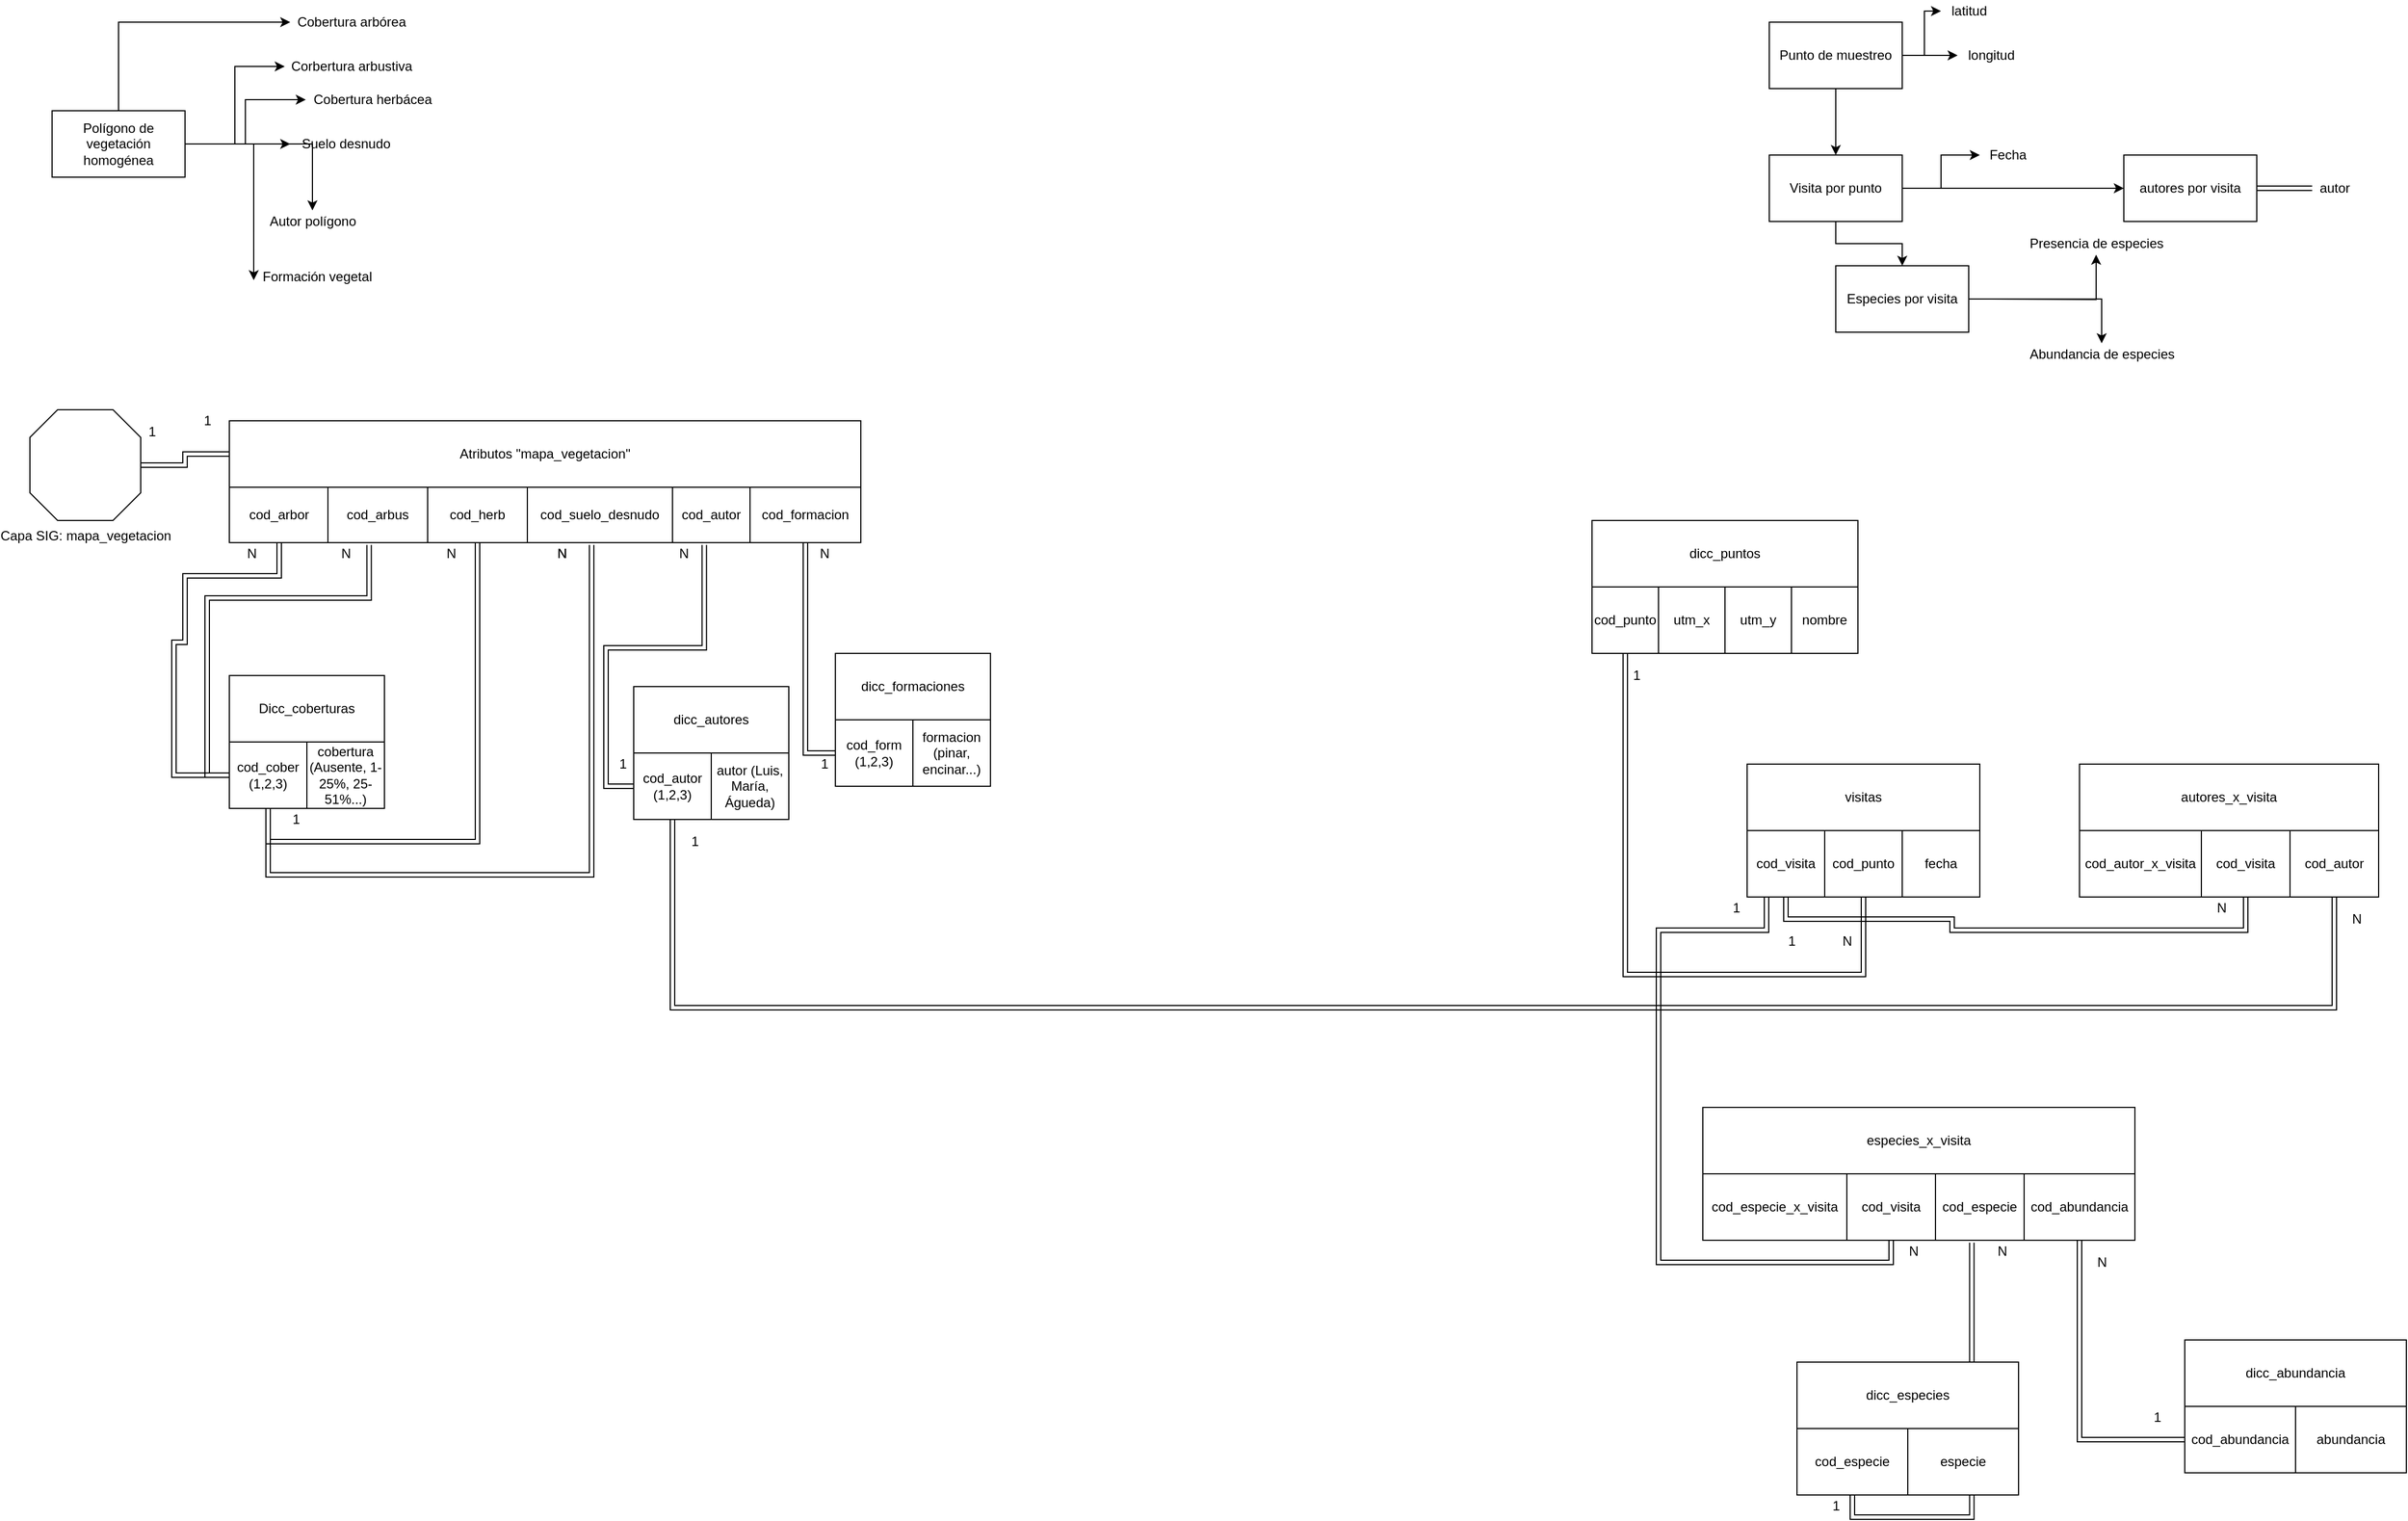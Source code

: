 <mxfile version="14.4.3" type="device"><diagram id="N5EQB-VPRnumfGSxTrIk" name="Page-1"><mxGraphModel dx="908" dy="517" grid="1" gridSize="10" guides="1" tooltips="1" connect="1" arrows="1" fold="1" page="1" pageScale="1" pageWidth="827" pageHeight="1169" math="0" shadow="0"><root><mxCell id="0"/><mxCell id="1" parent="0"/><mxCell id="sU05tVFBGUQ4h6sMQ9FP-8" style="edgeStyle=orthogonalEdgeStyle;rounded=0;orthogonalLoop=1;jettySize=auto;html=1;" edge="1" parent="1" source="sU05tVFBGUQ4h6sMQ9FP-1" target="sU05tVFBGUQ4h6sMQ9FP-7"><mxGeometry relative="1" as="geometry"/></mxCell><mxCell id="sU05tVFBGUQ4h6sMQ9FP-9" style="edgeStyle=orthogonalEdgeStyle;rounded=0;orthogonalLoop=1;jettySize=auto;html=1;entryX=-0.018;entryY=0.65;entryDx=0;entryDy=0;entryPerimeter=0;" edge="1" parent="1" source="sU05tVFBGUQ4h6sMQ9FP-1" target="sU05tVFBGUQ4h6sMQ9FP-6"><mxGeometry relative="1" as="geometry"/></mxCell><mxCell id="sU05tVFBGUQ4h6sMQ9FP-10" style="edgeStyle=orthogonalEdgeStyle;rounded=0;orthogonalLoop=1;jettySize=auto;html=1;" edge="1" parent="1" source="sU05tVFBGUQ4h6sMQ9FP-1" target="sU05tVFBGUQ4h6sMQ9FP-5"><mxGeometry relative="1" as="geometry"/></mxCell><mxCell id="sU05tVFBGUQ4h6sMQ9FP-11" style="edgeStyle=orthogonalEdgeStyle;rounded=0;orthogonalLoop=1;jettySize=auto;html=1;" edge="1" parent="1" source="sU05tVFBGUQ4h6sMQ9FP-1" target="sU05tVFBGUQ4h6sMQ9FP-4"><mxGeometry relative="1" as="geometry"/></mxCell><mxCell id="sU05tVFBGUQ4h6sMQ9FP-12" style="edgeStyle=orthogonalEdgeStyle;rounded=0;orthogonalLoop=1;jettySize=auto;html=1;entryX=0;entryY=0.5;entryDx=0;entryDy=0;entryPerimeter=0;" edge="1" parent="1" source="sU05tVFBGUQ4h6sMQ9FP-1" target="sU05tVFBGUQ4h6sMQ9FP-3"><mxGeometry relative="1" as="geometry"/></mxCell><mxCell id="sU05tVFBGUQ4h6sMQ9FP-13" style="edgeStyle=orthogonalEdgeStyle;rounded=0;orthogonalLoop=1;jettySize=auto;html=1;" edge="1" parent="1" source="sU05tVFBGUQ4h6sMQ9FP-1" target="sU05tVFBGUQ4h6sMQ9FP-2"><mxGeometry relative="1" as="geometry"><Array as="points"><mxPoint x="180" y="30"/></Array></mxGeometry></mxCell><mxCell id="sU05tVFBGUQ4h6sMQ9FP-1" value="Polígono de vegetación homogénea" style="whiteSpace=wrap;html=1;" vertex="1" parent="1"><mxGeometry x="120" y="110" width="120" height="60" as="geometry"/></mxCell><mxCell id="sU05tVFBGUQ4h6sMQ9FP-2" value="Cobertura arbórea" style="text;html=1;align=center;verticalAlign=middle;resizable=0;points=[];autosize=1;" vertex="1" parent="1"><mxGeometry x="335" y="20" width="110" height="20" as="geometry"/></mxCell><mxCell id="sU05tVFBGUQ4h6sMQ9FP-3" value="Corbertura arbustiva" style="text;html=1;align=center;verticalAlign=middle;resizable=0;points=[];autosize=1;" vertex="1" parent="1"><mxGeometry x="330" y="60" width="120" height="20" as="geometry"/></mxCell><mxCell id="sU05tVFBGUQ4h6sMQ9FP-4" value="Cobertura herbácea" style="text;html=1;align=center;verticalAlign=middle;resizable=0;points=[];autosize=1;" vertex="1" parent="1"><mxGeometry x="349" y="90" width="120" height="20" as="geometry"/></mxCell><mxCell id="sU05tVFBGUQ4h6sMQ9FP-5" value="Suelo desnudo" style="text;html=1;align=center;verticalAlign=middle;resizable=0;points=[];autosize=1;" vertex="1" parent="1"><mxGeometry x="335" y="130" width="100" height="20" as="geometry"/></mxCell><mxCell id="sU05tVFBGUQ4h6sMQ9FP-6" value="Formación vegetal" style="text;html=1;align=center;verticalAlign=middle;resizable=0;points=[];autosize=1;" vertex="1" parent="1"><mxGeometry x="304" y="250" width="110" height="20" as="geometry"/></mxCell><mxCell id="sU05tVFBGUQ4h6sMQ9FP-7" value="Autor polígono" style="text;html=1;align=center;verticalAlign=middle;resizable=0;points=[];autosize=1;" vertex="1" parent="1"><mxGeometry x="310" y="200" width="90" height="20" as="geometry"/></mxCell><mxCell id="sU05tVFBGUQ4h6sMQ9FP-26" style="edgeStyle=orthogonalEdgeStyle;rounded=0;orthogonalLoop=1;jettySize=auto;html=1;" edge="1" parent="1" source="sU05tVFBGUQ4h6sMQ9FP-14" target="sU05tVFBGUQ4h6sMQ9FP-15"><mxGeometry relative="1" as="geometry"/></mxCell><mxCell id="sU05tVFBGUQ4h6sMQ9FP-30" style="edgeStyle=orthogonalEdgeStyle;rounded=0;orthogonalLoop=1;jettySize=auto;html=1;" edge="1" parent="1" source="sU05tVFBGUQ4h6sMQ9FP-14" target="sU05tVFBGUQ4h6sMQ9FP-29"><mxGeometry relative="1" as="geometry"/></mxCell><mxCell id="sU05tVFBGUQ4h6sMQ9FP-31" style="edgeStyle=orthogonalEdgeStyle;rounded=0;orthogonalLoop=1;jettySize=auto;html=1;" edge="1" parent="1" source="sU05tVFBGUQ4h6sMQ9FP-14" target="sU05tVFBGUQ4h6sMQ9FP-27"><mxGeometry relative="1" as="geometry"/></mxCell><mxCell id="sU05tVFBGUQ4h6sMQ9FP-14" value="Punto de muestreo" style="whiteSpace=wrap;html=1;" vertex="1" parent="1"><mxGeometry x="1670" y="30" width="120" height="60" as="geometry"/></mxCell><mxCell id="sU05tVFBGUQ4h6sMQ9FP-21" style="edgeStyle=orthogonalEdgeStyle;rounded=0;orthogonalLoop=1;jettySize=auto;html=1;" edge="1" parent="1" source="sU05tVFBGUQ4h6sMQ9FP-15" target="sU05tVFBGUQ4h6sMQ9FP-20"><mxGeometry relative="1" as="geometry"/></mxCell><mxCell id="sU05tVFBGUQ4h6sMQ9FP-23" style="edgeStyle=orthogonalEdgeStyle;rounded=0;orthogonalLoop=1;jettySize=auto;html=1;entryX=0.5;entryY=0;entryDx=0;entryDy=0;" edge="1" parent="1" source="sU05tVFBGUQ4h6sMQ9FP-15" target="sU05tVFBGUQ4h6sMQ9FP-22"><mxGeometry relative="1" as="geometry"/></mxCell><mxCell id="sU05tVFBGUQ4h6sMQ9FP-33" style="edgeStyle=orthogonalEdgeStyle;rounded=0;orthogonalLoop=1;jettySize=auto;html=1;entryX=0;entryY=0.5;entryDx=0;entryDy=0;" edge="1" parent="1" source="sU05tVFBGUQ4h6sMQ9FP-15" target="sU05tVFBGUQ4h6sMQ9FP-145"><mxGeometry relative="1" as="geometry"><mxPoint x="1835" y="190" as="targetPoint"/></mxGeometry></mxCell><mxCell id="sU05tVFBGUQ4h6sMQ9FP-15" value="Visita por punto" style="whiteSpace=wrap;html=1;" vertex="1" parent="1"><mxGeometry x="1670" y="150" width="120" height="60" as="geometry"/></mxCell><mxCell id="sU05tVFBGUQ4h6sMQ9FP-20" value="Fecha" style="text;html=1;align=center;verticalAlign=middle;resizable=0;points=[];autosize=1;" vertex="1" parent="1"><mxGeometry x="1860" y="140" width="50" height="20" as="geometry"/></mxCell><mxCell id="sU05tVFBGUQ4h6sMQ9FP-22" value="Especies por visita" style="whiteSpace=wrap;html=1;" vertex="1" parent="1"><mxGeometry x="1730" y="250" width="120" height="60" as="geometry"/></mxCell><mxCell id="sU05tVFBGUQ4h6sMQ9FP-27" value="latitud" style="text;html=1;align=center;verticalAlign=middle;resizable=0;points=[];autosize=1;" vertex="1" parent="1"><mxGeometry x="1825" y="10" width="50" height="20" as="geometry"/></mxCell><mxCell id="sU05tVFBGUQ4h6sMQ9FP-29" value="longitud" style="text;html=1;align=center;verticalAlign=middle;resizable=0;points=[];autosize=1;" vertex="1" parent="1"><mxGeometry x="1840" y="50" width="60" height="20" as="geometry"/></mxCell><mxCell id="sU05tVFBGUQ4h6sMQ9FP-90" style="edgeStyle=orthogonalEdgeStyle;rounded=0;orthogonalLoop=1;jettySize=auto;html=1;shape=link;" edge="1" parent="1" source="sU05tVFBGUQ4h6sMQ9FP-34" target="sU05tVFBGUQ4h6sMQ9FP-81"><mxGeometry relative="1" as="geometry"/></mxCell><mxCell id="sU05tVFBGUQ4h6sMQ9FP-34" value="Capa SIG: mapa_vegetacion" style="verticalLabelPosition=bottom;verticalAlign=top;html=1;shape=mxgraph.basic.polygon;polyCoords=[[0.25,0],[0.75,0],[1,0.25],[1,0.75],[0.75,1],[0.25,1],[0,0.75],[0,0.25]];polyline=0;" vertex="1" parent="1"><mxGeometry x="100" y="380" width="100" height="100" as="geometry"/></mxCell><mxCell id="sU05tVFBGUQ4h6sMQ9FP-81" value="Atributos &quot;mapa_vegetacion&quot;" style="rounded=0;whiteSpace=wrap;html=1;" vertex="1" parent="1"><mxGeometry x="280" y="390" width="570" height="60" as="geometry"/></mxCell><mxCell id="sU05tVFBGUQ4h6sMQ9FP-84" value="cod_arbor" style="rounded=0;whiteSpace=wrap;html=1;" vertex="1" parent="1"><mxGeometry x="280" y="450" width="90" height="50" as="geometry"/></mxCell><mxCell id="sU05tVFBGUQ4h6sMQ9FP-85" value="cod_arbus" style="rounded=0;whiteSpace=wrap;html=1;" vertex="1" parent="1"><mxGeometry x="369" y="450" width="90" height="50" as="geometry"/></mxCell><mxCell id="sU05tVFBGUQ4h6sMQ9FP-86" value="cod_herb" style="rounded=0;whiteSpace=wrap;html=1;" vertex="1" parent="1"><mxGeometry x="459" y="450" width="90" height="50" as="geometry"/></mxCell><mxCell id="sU05tVFBGUQ4h6sMQ9FP-87" value="cod_suelo_desnudo" style="rounded=0;whiteSpace=wrap;html=1;" vertex="1" parent="1"><mxGeometry x="549" y="450" width="131" height="50" as="geometry"/></mxCell><mxCell id="sU05tVFBGUQ4h6sMQ9FP-88" value="cod_autor" style="rounded=0;whiteSpace=wrap;html=1;" vertex="1" parent="1"><mxGeometry x="680" y="450" width="70" height="50" as="geometry"/></mxCell><mxCell id="sU05tVFBGUQ4h6sMQ9FP-89" value="cod_formacion" style="rounded=0;whiteSpace=wrap;html=1;" vertex="1" parent="1"><mxGeometry x="750" y="450" width="100" height="50" as="geometry"/></mxCell><mxCell id="sU05tVFBGUQ4h6sMQ9FP-91" value="1" style="text;html=1;align=center;verticalAlign=middle;resizable=0;points=[];autosize=1;" vertex="1" parent="1"><mxGeometry x="200" y="390" width="20" height="20" as="geometry"/></mxCell><mxCell id="sU05tVFBGUQ4h6sMQ9FP-92" value="1" style="text;html=1;align=center;verticalAlign=middle;resizable=0;points=[];autosize=1;" vertex="1" parent="1"><mxGeometry x="250" y="380" width="20" height="20" as="geometry"/></mxCell><mxCell id="sU05tVFBGUQ4h6sMQ9FP-93" value="Dicc_coberturas" style="whiteSpace=wrap;html=1;" vertex="1" parent="1"><mxGeometry x="280" y="620" width="140" height="60" as="geometry"/></mxCell><mxCell id="sU05tVFBGUQ4h6sMQ9FP-96" style="edgeStyle=orthogonalEdgeStyle;shape=link;rounded=0;orthogonalLoop=1;jettySize=auto;html=1;entryX=0.5;entryY=1;entryDx=0;entryDy=0;" edge="1" parent="1" source="sU05tVFBGUQ4h6sMQ9FP-94" target="sU05tVFBGUQ4h6sMQ9FP-84"><mxGeometry relative="1" as="geometry"><Array as="points"><mxPoint x="230" y="710"/><mxPoint x="230" y="590"/><mxPoint x="240" y="590"/><mxPoint x="240" y="530"/><mxPoint x="325" y="530"/></Array></mxGeometry></mxCell><mxCell id="sU05tVFBGUQ4h6sMQ9FP-97" style="edgeStyle=orthogonalEdgeStyle;shape=link;rounded=0;orthogonalLoop=1;jettySize=auto;html=1;entryX=0.413;entryY=1.043;entryDx=0;entryDy=0;entryPerimeter=0;" edge="1" parent="1" source="sU05tVFBGUQ4h6sMQ9FP-94" target="sU05tVFBGUQ4h6sMQ9FP-85"><mxGeometry relative="1" as="geometry"><Array as="points"><mxPoint x="260" y="710"/><mxPoint x="260" y="550"/><mxPoint x="406" y="550"/></Array></mxGeometry></mxCell><mxCell id="sU05tVFBGUQ4h6sMQ9FP-98" style="edgeStyle=orthogonalEdgeStyle;shape=link;rounded=0;orthogonalLoop=1;jettySize=auto;html=1;entryX=0.5;entryY=1;entryDx=0;entryDy=0;" edge="1" parent="1" source="sU05tVFBGUQ4h6sMQ9FP-94" target="sU05tVFBGUQ4h6sMQ9FP-86"><mxGeometry relative="1" as="geometry"><Array as="points"><mxPoint x="315" y="770"/><mxPoint x="504" y="770"/></Array></mxGeometry></mxCell><mxCell id="sU05tVFBGUQ4h6sMQ9FP-99" style="edgeStyle=orthogonalEdgeStyle;shape=link;rounded=0;orthogonalLoop=1;jettySize=auto;html=1;entryX=0.443;entryY=1.043;entryDx=0;entryDy=0;entryPerimeter=0;" edge="1" parent="1" source="sU05tVFBGUQ4h6sMQ9FP-94" target="sU05tVFBGUQ4h6sMQ9FP-87"><mxGeometry relative="1" as="geometry"><Array as="points"><mxPoint x="315" y="800"/><mxPoint x="607" y="800"/></Array></mxGeometry></mxCell><mxCell id="sU05tVFBGUQ4h6sMQ9FP-94" value="cod_cober (1,2,3)" style="whiteSpace=wrap;html=1;" vertex="1" parent="1"><mxGeometry x="280" y="680" width="70" height="60" as="geometry"/></mxCell><mxCell id="sU05tVFBGUQ4h6sMQ9FP-95" value="cobertura&lt;br&gt;(Ausente, 1-25%, 25-51%...)" style="whiteSpace=wrap;html=1;" vertex="1" parent="1"><mxGeometry x="350" y="680" width="70" height="60" as="geometry"/></mxCell><mxCell id="sU05tVFBGUQ4h6sMQ9FP-100" value="1" style="text;html=1;align=center;verticalAlign=middle;resizable=0;points=[];autosize=1;" vertex="1" parent="1"><mxGeometry x="330" y="740" width="20" height="20" as="geometry"/></mxCell><mxCell id="sU05tVFBGUQ4h6sMQ9FP-101" value="N" style="text;html=1;align=center;verticalAlign=middle;resizable=0;points=[];autosize=1;" vertex="1" parent="1"><mxGeometry x="470" y="500" width="20" height="20" as="geometry"/></mxCell><mxCell id="sU05tVFBGUQ4h6sMQ9FP-102" value="N" style="text;html=1;align=center;verticalAlign=middle;resizable=0;points=[];autosize=1;" vertex="1" parent="1"><mxGeometry x="570" y="500" width="20" height="20" as="geometry"/></mxCell><mxCell id="sU05tVFBGUQ4h6sMQ9FP-103" value="N" style="text;html=1;align=center;verticalAlign=middle;resizable=0;points=[];autosize=1;" vertex="1" parent="1"><mxGeometry x="375" y="500" width="20" height="20" as="geometry"/></mxCell><mxCell id="sU05tVFBGUQ4h6sMQ9FP-104" value="N" style="text;html=1;align=center;verticalAlign=middle;resizable=0;points=[];autosize=1;" vertex="1" parent="1"><mxGeometry x="290" y="500" width="20" height="20" as="geometry"/></mxCell><mxCell id="sU05tVFBGUQ4h6sMQ9FP-105" value="dicc_autores" style="whiteSpace=wrap;html=1;" vertex="1" parent="1"><mxGeometry x="645" y="630" width="140" height="60" as="geometry"/></mxCell><mxCell id="sU05tVFBGUQ4h6sMQ9FP-108" style="edgeStyle=orthogonalEdgeStyle;shape=link;rounded=0;orthogonalLoop=1;jettySize=auto;html=1;entryX=0.41;entryY=1.043;entryDx=0;entryDy=0;entryPerimeter=0;" edge="1" parent="1" source="sU05tVFBGUQ4h6sMQ9FP-106" target="sU05tVFBGUQ4h6sMQ9FP-88"><mxGeometry relative="1" as="geometry"><Array as="points"><mxPoint x="620" y="720"/><mxPoint x="620" y="595"/><mxPoint x="709" y="595"/></Array></mxGeometry></mxCell><mxCell id="sU05tVFBGUQ4h6sMQ9FP-158" style="edgeStyle=orthogonalEdgeStyle;shape=link;rounded=0;orthogonalLoop=1;jettySize=auto;html=1;entryX=0.5;entryY=1;entryDx=0;entryDy=0;" edge="1" parent="1" source="sU05tVFBGUQ4h6sMQ9FP-106" target="sU05tVFBGUQ4h6sMQ9FP-149"><mxGeometry relative="1" as="geometry"><Array as="points"><mxPoint x="680" y="920"/><mxPoint x="2180" y="920"/></Array></mxGeometry></mxCell><mxCell id="sU05tVFBGUQ4h6sMQ9FP-106" value="cod_autor&lt;br&gt;(1,2,3)" style="whiteSpace=wrap;html=1;" vertex="1" parent="1"><mxGeometry x="645" y="690" width="70" height="60" as="geometry"/></mxCell><mxCell id="sU05tVFBGUQ4h6sMQ9FP-107" value="autor (Luis, María, Águeda)" style="whiteSpace=wrap;html=1;" vertex="1" parent="1"><mxGeometry x="715" y="690" width="70" height="60" as="geometry"/></mxCell><mxCell id="sU05tVFBGUQ4h6sMQ9FP-109" value="N" style="text;html=1;align=center;verticalAlign=middle;resizable=0;points=[];autosize=1;" vertex="1" parent="1"><mxGeometry x="570" y="500" width="20" height="20" as="geometry"/></mxCell><mxCell id="sU05tVFBGUQ4h6sMQ9FP-110" value="N" style="text;html=1;align=center;verticalAlign=middle;resizable=0;points=[];autosize=1;" vertex="1" parent="1"><mxGeometry x="680" y="500" width="20" height="20" as="geometry"/></mxCell><mxCell id="sU05tVFBGUQ4h6sMQ9FP-111" value="1" style="text;html=1;align=center;verticalAlign=middle;resizable=0;points=[];autosize=1;" vertex="1" parent="1"><mxGeometry x="625" y="690" width="20" height="20" as="geometry"/></mxCell><mxCell id="sU05tVFBGUQ4h6sMQ9FP-112" value="dicc_formaciones" style="whiteSpace=wrap;html=1;" vertex="1" parent="1"><mxGeometry x="827" y="600" width="140" height="60" as="geometry"/></mxCell><mxCell id="sU05tVFBGUQ4h6sMQ9FP-115" style="edgeStyle=orthogonalEdgeStyle;shape=link;rounded=0;orthogonalLoop=1;jettySize=auto;html=1;entryX=0.5;entryY=1;entryDx=0;entryDy=0;" edge="1" parent="1" source="sU05tVFBGUQ4h6sMQ9FP-113" target="sU05tVFBGUQ4h6sMQ9FP-89"><mxGeometry relative="1" as="geometry"><Array as="points"><mxPoint x="800" y="690"/></Array></mxGeometry></mxCell><mxCell id="sU05tVFBGUQ4h6sMQ9FP-113" value="cod_form&lt;br&gt;(1,2,3)" style="whiteSpace=wrap;html=1;" vertex="1" parent="1"><mxGeometry x="827" y="660" width="70" height="60" as="geometry"/></mxCell><mxCell id="sU05tVFBGUQ4h6sMQ9FP-114" value="formacion (pinar, encinar...)" style="whiteSpace=wrap;html=1;" vertex="1" parent="1"><mxGeometry x="897" y="660" width="70" height="60" as="geometry"/></mxCell><mxCell id="sU05tVFBGUQ4h6sMQ9FP-116" value="N" style="text;html=1;align=center;verticalAlign=middle;resizable=0;points=[];autosize=1;" vertex="1" parent="1"><mxGeometry x="807" y="500" width="20" height="20" as="geometry"/></mxCell><mxCell id="sU05tVFBGUQ4h6sMQ9FP-117" value="1" style="text;html=1;align=center;verticalAlign=middle;resizable=0;points=[];autosize=1;" vertex="1" parent="1"><mxGeometry x="807" y="690" width="20" height="20" as="geometry"/></mxCell><mxCell id="sU05tVFBGUQ4h6sMQ9FP-126" value="Presencia de especies" style="text;html=1;align=center;verticalAlign=middle;resizable=0;points=[];autosize=1;" vertex="1" parent="1"><mxGeometry x="1895" y="220" width="140" height="20" as="geometry"/></mxCell><mxCell id="sU05tVFBGUQ4h6sMQ9FP-127" value="Abundancia de especies" style="text;html=1;align=center;verticalAlign=middle;resizable=0;points=[];autosize=1;" vertex="1" parent="1"><mxGeometry x="1895" y="320" width="150" height="20" as="geometry"/></mxCell><mxCell id="sU05tVFBGUQ4h6sMQ9FP-129" style="edgeStyle=orthogonalEdgeStyle;rounded=0;orthogonalLoop=1;jettySize=auto;html=1;" edge="1" target="sU05tVFBGUQ4h6sMQ9FP-126" parent="1"><mxGeometry relative="1" as="geometry"><mxPoint x="1870" y="280" as="sourcePoint"/></mxGeometry></mxCell><mxCell id="sU05tVFBGUQ4h6sMQ9FP-130" style="edgeStyle=orthogonalEdgeStyle;rounded=0;orthogonalLoop=1;jettySize=auto;html=1;" edge="1" source="sU05tVFBGUQ4h6sMQ9FP-22" target="sU05tVFBGUQ4h6sMQ9FP-127" parent="1"><mxGeometry relative="1" as="geometry"><mxPoint x="1870" y="280" as="sourcePoint"/><Array as="points"><mxPoint x="1970" y="280"/></Array></mxGeometry></mxCell><mxCell id="sU05tVFBGUQ4h6sMQ9FP-134" value="dicc_puntos" style="whiteSpace=wrap;html=1;" vertex="1" parent="1"><mxGeometry x="1510" y="480" width="240" height="60" as="geometry"/></mxCell><mxCell id="sU05tVFBGUQ4h6sMQ9FP-135" value="utm_x" style="whiteSpace=wrap;html=1;" vertex="1" parent="1"><mxGeometry x="1570" y="540" width="60" height="60" as="geometry"/></mxCell><mxCell id="sU05tVFBGUQ4h6sMQ9FP-136" value="utm_y" style="whiteSpace=wrap;html=1;" vertex="1" parent="1"><mxGeometry x="1630" y="540" width="60" height="60" as="geometry"/></mxCell><mxCell id="sU05tVFBGUQ4h6sMQ9FP-137" value="nombre" style="whiteSpace=wrap;html=1;" vertex="1" parent="1"><mxGeometry x="1690" y="540" width="60" height="60" as="geometry"/></mxCell><mxCell id="sU05tVFBGUQ4h6sMQ9FP-138" value="cod_punto" style="whiteSpace=wrap;html=1;" vertex="1" parent="1"><mxGeometry x="1510" y="540" width="60" height="60" as="geometry"/></mxCell><mxCell id="sU05tVFBGUQ4h6sMQ9FP-139" value="visitas" style="whiteSpace=wrap;html=1;" vertex="1" parent="1"><mxGeometry x="1650" y="700" width="210" height="60" as="geometry"/></mxCell><mxCell id="sU05tVFBGUQ4h6sMQ9FP-140" value="cod_visita" style="whiteSpace=wrap;html=1;" vertex="1" parent="1"><mxGeometry x="1650" y="760" width="70" height="60" as="geometry"/></mxCell><mxCell id="sU05tVFBGUQ4h6sMQ9FP-155" style="edgeStyle=orthogonalEdgeStyle;shape=link;rounded=0;orthogonalLoop=1;jettySize=auto;html=1;entryX=0.5;entryY=1;entryDx=0;entryDy=0;" edge="1" parent="1" source="sU05tVFBGUQ4h6sMQ9FP-141" target="sU05tVFBGUQ4h6sMQ9FP-138"><mxGeometry relative="1" as="geometry"><Array as="points"><mxPoint x="1755" y="890"/><mxPoint x="1540" y="890"/></Array></mxGeometry></mxCell><mxCell id="sU05tVFBGUQ4h6sMQ9FP-141" value="cod_punto" style="whiteSpace=wrap;html=1;" vertex="1" parent="1"><mxGeometry x="1720" y="760" width="70" height="60" as="geometry"/></mxCell><mxCell id="sU05tVFBGUQ4h6sMQ9FP-142" value="fecha" style="whiteSpace=wrap;html=1;" vertex="1" parent="1"><mxGeometry x="1790" y="760" width="70" height="60" as="geometry"/></mxCell><mxCell id="sU05tVFBGUQ4h6sMQ9FP-147" style="edgeStyle=orthogonalEdgeStyle;shape=link;rounded=0;orthogonalLoop=1;jettySize=auto;html=1;" edge="1" parent="1" source="sU05tVFBGUQ4h6sMQ9FP-145" target="sU05tVFBGUQ4h6sMQ9FP-146"><mxGeometry relative="1" as="geometry"/></mxCell><mxCell id="sU05tVFBGUQ4h6sMQ9FP-145" value="autores por visita" style="whiteSpace=wrap;html=1;" vertex="1" parent="1"><mxGeometry x="1990" y="150" width="120" height="60" as="geometry"/></mxCell><mxCell id="sU05tVFBGUQ4h6sMQ9FP-146" value="autor" style="text;html=1;align=center;verticalAlign=middle;resizable=0;points=[];autosize=1;" vertex="1" parent="1"><mxGeometry x="2160" y="170" width="40" height="20" as="geometry"/></mxCell><mxCell id="sU05tVFBGUQ4h6sMQ9FP-151" style="edgeStyle=orthogonalEdgeStyle;shape=link;rounded=0;orthogonalLoop=1;jettySize=auto;html=1;entryX=0.5;entryY=1;entryDx=0;entryDy=0;" edge="1" parent="1" source="sU05tVFBGUQ4h6sMQ9FP-148" target="sU05tVFBGUQ4h6sMQ9FP-140"><mxGeometry relative="1" as="geometry"><Array as="points"><mxPoint x="2100" y="850"/><mxPoint x="1835" y="850"/><mxPoint x="1835" y="840"/><mxPoint x="1685" y="840"/></Array></mxGeometry></mxCell><mxCell id="sU05tVFBGUQ4h6sMQ9FP-148" value="cod_visita" style="whiteSpace=wrap;html=1;" vertex="1" parent="1"><mxGeometry x="2060" y="760" width="80" height="60" as="geometry"/></mxCell><mxCell id="sU05tVFBGUQ4h6sMQ9FP-149" value="cod_autor" style="whiteSpace=wrap;html=1;" vertex="1" parent="1"><mxGeometry x="2140" y="760" width="80" height="60" as="geometry"/></mxCell><mxCell id="sU05tVFBGUQ4h6sMQ9FP-150" value="autores_x_visita" style="whiteSpace=wrap;html=1;" vertex="1" parent="1"><mxGeometry x="1950" y="700" width="270" height="60" as="geometry"/></mxCell><mxCell id="sU05tVFBGUQ4h6sMQ9FP-152" value="N" style="text;html=1;align=center;verticalAlign=middle;resizable=0;points=[];autosize=1;" vertex="1" parent="1"><mxGeometry x="2068" y="820" width="20" height="20" as="geometry"/></mxCell><mxCell id="sU05tVFBGUQ4h6sMQ9FP-153" value="1" style="text;html=1;align=center;verticalAlign=middle;resizable=0;points=[];autosize=1;" vertex="1" parent="1"><mxGeometry x="1680" y="850" width="20" height="20" as="geometry"/></mxCell><mxCell id="sU05tVFBGUQ4h6sMQ9FP-154" value="cod_autor_x_visita" style="whiteSpace=wrap;html=1;" vertex="1" parent="1"><mxGeometry x="1950" y="760" width="110" height="60" as="geometry"/></mxCell><mxCell id="sU05tVFBGUQ4h6sMQ9FP-156" value="N" style="text;html=1;align=center;verticalAlign=middle;resizable=0;points=[];autosize=1;" vertex="1" parent="1"><mxGeometry x="1730" y="850" width="20" height="20" as="geometry"/></mxCell><mxCell id="sU05tVFBGUQ4h6sMQ9FP-157" value="1" style="text;html=1;align=center;verticalAlign=middle;resizable=0;points=[];autosize=1;" vertex="1" parent="1"><mxGeometry x="1540" y="610" width="20" height="20" as="geometry"/></mxCell><mxCell id="sU05tVFBGUQ4h6sMQ9FP-159" value="1" style="text;html=1;align=center;verticalAlign=middle;resizable=0;points=[];autosize=1;" vertex="1" parent="1"><mxGeometry x="690" y="760" width="20" height="20" as="geometry"/></mxCell><mxCell id="sU05tVFBGUQ4h6sMQ9FP-160" value="N" style="text;html=1;align=center;verticalAlign=middle;resizable=0;points=[];autosize=1;" vertex="1" parent="1"><mxGeometry x="2190" y="830" width="20" height="20" as="geometry"/></mxCell><mxCell id="sU05tVFBGUQ4h6sMQ9FP-161" value="especies_x_visita" style="whiteSpace=wrap;html=1;" vertex="1" parent="1"><mxGeometry x="1610" y="1010" width="390" height="60" as="geometry"/></mxCell><mxCell id="sU05tVFBGUQ4h6sMQ9FP-166" style="edgeStyle=orthogonalEdgeStyle;shape=link;rounded=0;orthogonalLoop=1;jettySize=auto;html=1;entryX=0.25;entryY=1;entryDx=0;entryDy=0;" edge="1" parent="1" source="sU05tVFBGUQ4h6sMQ9FP-162" target="sU05tVFBGUQ4h6sMQ9FP-140"><mxGeometry relative="1" as="geometry"><Array as="points"><mxPoint x="1780" y="1150"/><mxPoint x="1570" y="1150"/><mxPoint x="1570" y="850"/><mxPoint x="1668" y="850"/></Array></mxGeometry></mxCell><mxCell id="sU05tVFBGUQ4h6sMQ9FP-162" value="cod_visita" style="whiteSpace=wrap;html=1;" vertex="1" parent="1"><mxGeometry x="1740" y="1070" width="80" height="60" as="geometry"/></mxCell><mxCell id="sU05tVFBGUQ4h6sMQ9FP-163" value="cod_especie_x_visita" style="whiteSpace=wrap;html=1;" vertex="1" parent="1"><mxGeometry x="1610" y="1070" width="130" height="60" as="geometry"/></mxCell><mxCell id="sU05tVFBGUQ4h6sMQ9FP-164" value="cod_especie" style="whiteSpace=wrap;html=1;" vertex="1" parent="1"><mxGeometry x="1820" y="1070" width="80" height="60" as="geometry"/></mxCell><mxCell id="sU05tVFBGUQ4h6sMQ9FP-165" value="cod_abundancia" style="whiteSpace=wrap;html=1;" vertex="1" parent="1"><mxGeometry x="1900" y="1070" width="100" height="60" as="geometry"/></mxCell><mxCell id="sU05tVFBGUQ4h6sMQ9FP-167" value="1" style="text;html=1;align=center;verticalAlign=middle;resizable=0;points=[];autosize=1;" vertex="1" parent="1"><mxGeometry x="1630" y="820" width="20" height="20" as="geometry"/></mxCell><mxCell id="sU05tVFBGUQ4h6sMQ9FP-168" value="N" style="text;html=1;align=center;verticalAlign=middle;resizable=0;points=[];autosize=1;" vertex="1" parent="1"><mxGeometry x="1790" y="1130" width="20" height="20" as="geometry"/></mxCell><mxCell id="sU05tVFBGUQ4h6sMQ9FP-169" value="dicc_abundancia" style="whiteSpace=wrap;html=1;" vertex="1" parent="1"><mxGeometry x="2045" y="1220" width="200" height="60" as="geometry"/></mxCell><mxCell id="sU05tVFBGUQ4h6sMQ9FP-170" value="abundancia" style="whiteSpace=wrap;html=1;" vertex="1" parent="1"><mxGeometry x="2145" y="1280" width="100" height="60" as="geometry"/></mxCell><mxCell id="sU05tVFBGUQ4h6sMQ9FP-172" style="edgeStyle=orthogonalEdgeStyle;shape=link;rounded=0;orthogonalLoop=1;jettySize=auto;html=1;entryX=0.5;entryY=1;entryDx=0;entryDy=0;" edge="1" parent="1" source="sU05tVFBGUQ4h6sMQ9FP-171" target="sU05tVFBGUQ4h6sMQ9FP-165"><mxGeometry relative="1" as="geometry"/></mxCell><mxCell id="sU05tVFBGUQ4h6sMQ9FP-171" value="cod_abundancia" style="whiteSpace=wrap;html=1;" vertex="1" parent="1"><mxGeometry x="2045" y="1280" width="100" height="60" as="geometry"/></mxCell><mxCell id="sU05tVFBGUQ4h6sMQ9FP-173" value="1" style="text;html=1;align=center;verticalAlign=middle;resizable=0;points=[];autosize=1;" vertex="1" parent="1"><mxGeometry x="2010" y="1280" width="20" height="20" as="geometry"/></mxCell><mxCell id="sU05tVFBGUQ4h6sMQ9FP-174" value="N" style="text;html=1;align=center;verticalAlign=middle;resizable=0;points=[];autosize=1;" vertex="1" parent="1"><mxGeometry x="1960" y="1140" width="20" height="20" as="geometry"/></mxCell><mxCell id="sU05tVFBGUQ4h6sMQ9FP-179" style="edgeStyle=orthogonalEdgeStyle;shape=link;rounded=0;orthogonalLoop=1;jettySize=auto;html=1;exitX=0.5;exitY=1;exitDx=0;exitDy=0;entryX=0.41;entryY=1.036;entryDx=0;entryDy=0;entryPerimeter=0;" edge="1" parent="1" source="sU05tVFBGUQ4h6sMQ9FP-178" target="sU05tVFBGUQ4h6sMQ9FP-164"><mxGeometry relative="1" as="geometry"><mxPoint x="1860" y="1490" as="targetPoint"/></mxGeometry></mxCell><mxCell id="sU05tVFBGUQ4h6sMQ9FP-176" value="dicc_especies" style="whiteSpace=wrap;html=1;" vertex="1" parent="1"><mxGeometry x="1695" y="1240" width="200" height="60" as="geometry"/></mxCell><mxCell id="sU05tVFBGUQ4h6sMQ9FP-177" value="especie" style="whiteSpace=wrap;html=1;" vertex="1" parent="1"><mxGeometry x="1795" y="1300" width="100" height="60" as="geometry"/></mxCell><mxCell id="sU05tVFBGUQ4h6sMQ9FP-178" value="cod_especie" style="whiteSpace=wrap;html=1;" vertex="1" parent="1"><mxGeometry x="1695" y="1300" width="100" height="60" as="geometry"/></mxCell><mxCell id="sU05tVFBGUQ4h6sMQ9FP-180" value="N" style="text;html=1;align=center;verticalAlign=middle;resizable=0;points=[];autosize=1;" vertex="1" parent="1"><mxGeometry x="1870" y="1130" width="20" height="20" as="geometry"/></mxCell><mxCell id="sU05tVFBGUQ4h6sMQ9FP-181" value="1" style="text;html=1;align=center;verticalAlign=middle;resizable=0;points=[];autosize=1;" vertex="1" parent="1"><mxGeometry x="1720" y="1360" width="20" height="20" as="geometry"/></mxCell></root></mxGraphModel></diagram></mxfile>